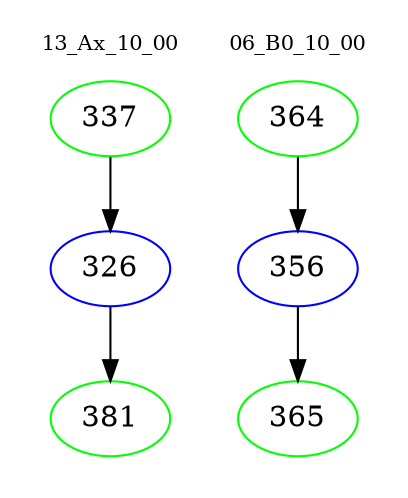 digraph{
subgraph cluster_0 {
color = white
label = "13_Ax_10_00";
fontsize=10;
T0_337 [label="337", color="green"]
T0_337 -> T0_326 [color="black"]
T0_326 [label="326", color="blue"]
T0_326 -> T0_381 [color="black"]
T0_381 [label="381", color="green"]
}
subgraph cluster_1 {
color = white
label = "06_B0_10_00";
fontsize=10;
T1_364 [label="364", color="green"]
T1_364 -> T1_356 [color="black"]
T1_356 [label="356", color="blue"]
T1_356 -> T1_365 [color="black"]
T1_365 [label="365", color="green"]
}
}
